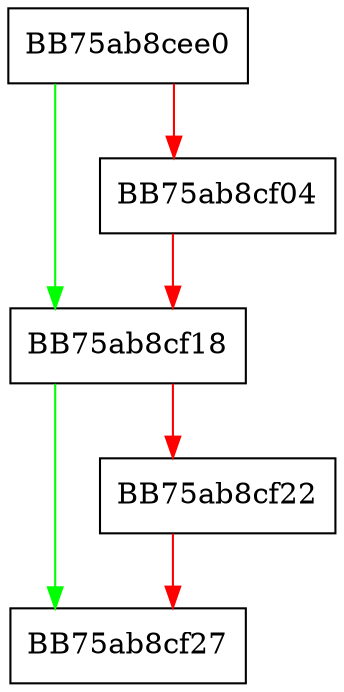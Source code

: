 digraph CleanFileTelemetry_cleanup_module {
  node [shape="box"];
  graph [splines=ortho];
  BB75ab8cee0 -> BB75ab8cf18 [color="green"];
  BB75ab8cee0 -> BB75ab8cf04 [color="red"];
  BB75ab8cf04 -> BB75ab8cf18 [color="red"];
  BB75ab8cf18 -> BB75ab8cf27 [color="green"];
  BB75ab8cf18 -> BB75ab8cf22 [color="red"];
  BB75ab8cf22 -> BB75ab8cf27 [color="red"];
}